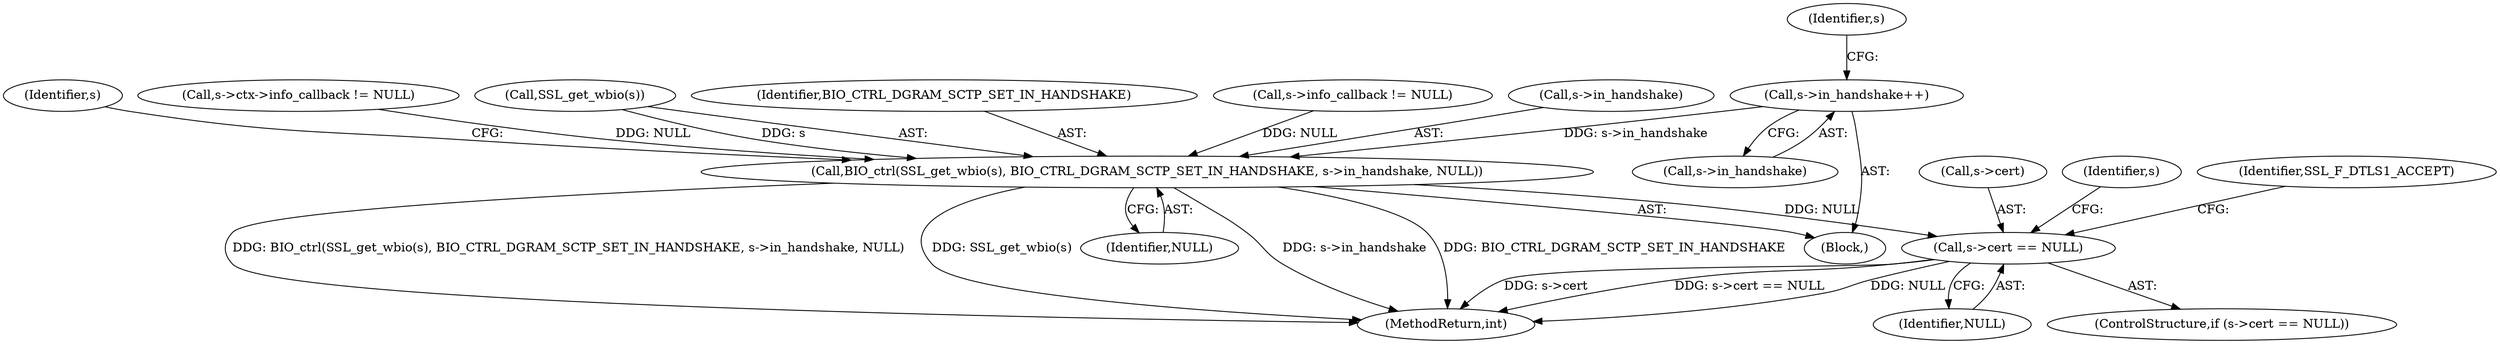 digraph "0_openssl_ce325c60c74b0fa784f5872404b722e120e5cab0@pointer" {
"1000213" [label="(Call,s->in_handshake++)"];
"1000233" [label="(Call,BIO_ctrl(SSL_get_wbio(s), BIO_CTRL_DGRAM_SCTP_SET_IN_HANDSHAKE, s->in_handshake, NULL))"];
"1000242" [label="(Call,s->cert == NULL)"];
"1000214" [label="(Call,s->in_handshake)"];
"1000233" [label="(Call,BIO_ctrl(SSL_get_wbio(s), BIO_CTRL_DGRAM_SCTP_SET_IN_HANDSHAKE, s->in_handshake, NULL))"];
"1000243" [label="(Call,s->cert)"];
"1000242" [label="(Call,s->cert == NULL)"];
"1000270" [label="(MethodReturn,int)"];
"1000192" [label="(Call,s->ctx->info_callback != NULL)"];
"1000221" [label="(Identifier,s)"];
"1000234" [label="(Call,SSL_get_wbio(s))"];
"1000236" [label="(Identifier,BIO_CTRL_DGRAM_SCTP_SET_IN_HANDSHAKE)"];
"1000241" [label="(ControlStructure,if (s->cert == NULL))"];
"1000180" [label="(Call,s->info_callback != NULL)"];
"1000246" [label="(Identifier,NULL)"];
"1000237" [label="(Call,s->in_handshake)"];
"1000256" [label="(Identifier,s)"];
"1000143" [label="(Block,)"];
"1000213" [label="(Call,s->in_handshake++)"];
"1000249" [label="(Identifier,SSL_F_DTLS1_ACCEPT)"];
"1000244" [label="(Identifier,s)"];
"1000240" [label="(Identifier,NULL)"];
"1000213" -> "1000143"  [label="AST: "];
"1000213" -> "1000214"  [label="CFG: "];
"1000214" -> "1000213"  [label="AST: "];
"1000221" -> "1000213"  [label="CFG: "];
"1000213" -> "1000233"  [label="DDG: s->in_handshake"];
"1000233" -> "1000143"  [label="AST: "];
"1000233" -> "1000240"  [label="CFG: "];
"1000234" -> "1000233"  [label="AST: "];
"1000236" -> "1000233"  [label="AST: "];
"1000237" -> "1000233"  [label="AST: "];
"1000240" -> "1000233"  [label="AST: "];
"1000244" -> "1000233"  [label="CFG: "];
"1000233" -> "1000270"  [label="DDG: s->in_handshake"];
"1000233" -> "1000270"  [label="DDG: BIO_CTRL_DGRAM_SCTP_SET_IN_HANDSHAKE"];
"1000233" -> "1000270"  [label="DDG: BIO_ctrl(SSL_get_wbio(s), BIO_CTRL_DGRAM_SCTP_SET_IN_HANDSHAKE, s->in_handshake, NULL)"];
"1000233" -> "1000270"  [label="DDG: SSL_get_wbio(s)"];
"1000234" -> "1000233"  [label="DDG: s"];
"1000180" -> "1000233"  [label="DDG: NULL"];
"1000192" -> "1000233"  [label="DDG: NULL"];
"1000233" -> "1000242"  [label="DDG: NULL"];
"1000242" -> "1000241"  [label="AST: "];
"1000242" -> "1000246"  [label="CFG: "];
"1000243" -> "1000242"  [label="AST: "];
"1000246" -> "1000242"  [label="AST: "];
"1000249" -> "1000242"  [label="CFG: "];
"1000256" -> "1000242"  [label="CFG: "];
"1000242" -> "1000270"  [label="DDG: s->cert == NULL"];
"1000242" -> "1000270"  [label="DDG: NULL"];
"1000242" -> "1000270"  [label="DDG: s->cert"];
}

